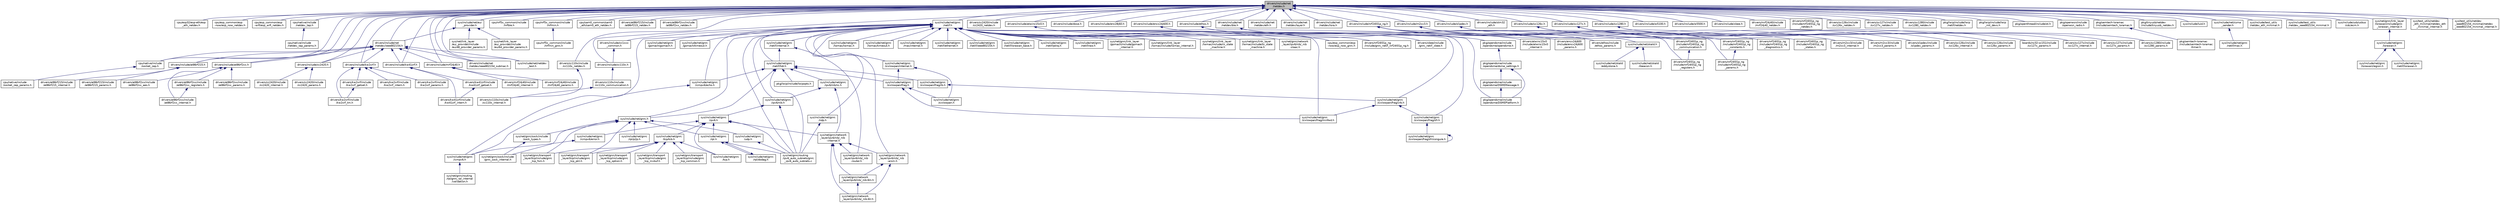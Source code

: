 digraph "drivers/include/net/netdev.h"
{
 // LATEX_PDF_SIZE
  edge [fontname="Helvetica",fontsize="10",labelfontname="Helvetica",labelfontsize="10"];
  node [fontname="Helvetica",fontsize="10",shape=record];
  Node1 [label="drivers/include/net\l/netdev.h",height=0.2,width=0.4,color="black", fillcolor="grey75", style="filled", fontcolor="black",tooltip="Definitions low-level network driver interface."];
  Node1 -> Node2 [dir="back",color="midnightblue",fontsize="10",style="solid",fontname="Helvetica"];
  Node2 [label="cpu/esp32/esp-eth/esp\l_eth_netdev.h",height=0.2,width=0.4,color="black", fillcolor="white", style="filled",URL="$esp__eth__netdev_8h.html",tooltip="Netdev interface for the ESP32 Ethernet MAC module."];
  Node1 -> Node3 [dir="back",color="midnightblue",fontsize="10",style="solid",fontname="Helvetica"];
  Node3 [label="cpu/esp_common/esp\l-now/esp_now_netdev.h",height=0.2,width=0.4,color="black", fillcolor="white", style="filled",URL="$esp__now__netdev_8h.html",tooltip="Netdev interface for the ESP-NOW WiFi P2P protocol."];
  Node1 -> Node4 [dir="back",color="midnightblue",fontsize="10",style="solid",fontname="Helvetica"];
  Node4 [label="cpu/esp_common/esp\l-wifi/esp_wifi_netdev.h",height=0.2,width=0.4,color="black", fillcolor="white", style="filled",URL="$esp__wifi__netdev_8h.html",tooltip="Network device driver for the ESP SoCs WiFi interface."];
  Node1 -> Node5 [dir="back",color="midnightblue",fontsize="10",style="solid",fontname="Helvetica"];
  Node5 [label="cpu/native/include\l/netdev_tap.h",height=0.2,width=0.4,color="black", fillcolor="white", style="filled",URL="$netdev__tap_8h.html",tooltip="Low-level ethernet driver for native tap interfaces."];
  Node5 -> Node6 [dir="back",color="midnightblue",fontsize="10",style="solid",fontname="Helvetica"];
  Node6 [label="cpu/native/include\l/netdev_tap_params.h",height=0.2,width=0.4,color="black", fillcolor="white", style="filled",URL="$netdev__tap__params_8h.html",tooltip="Default configuration for the netdev_tap driver."];
  Node1 -> Node7 [dir="back",color="midnightblue",fontsize="10",style="solid",fontname="Helvetica"];
  Node7 [label="cpu/native/include\l/socket_zep.h",height=0.2,width=0.4,color="black", fillcolor="white", style="filled",URL="$socket__zep_8h.html",tooltip="Socket ZEP definitions."];
  Node7 -> Node8 [dir="back",color="midnightblue",fontsize="10",style="solid",fontname="Helvetica"];
  Node8 [label="cpu/native/include\l/socket_zep_params.h",height=0.2,width=0.4,color="black", fillcolor="white", style="filled",URL="$socket__zep__params_8h.html",tooltip="Configuration parameters for the Socket-based ZEP driver."];
  Node1 -> Node9 [dir="back",color="midnightblue",fontsize="10",style="solid",fontname="Helvetica"];
  Node9 [label="cpu/nrf5x_common/include\l/nrfble.h",height=0.2,width=0.4,color="black", fillcolor="white", style="filled",URL="$nrfble_8h.html",tooltip="Interface definition for the nrfble radio driver."];
  Node1 -> Node10 [dir="back",color="midnightblue",fontsize="10",style="solid",fontname="Helvetica"];
  Node10 [label="cpu/nrf5x_common/include\l/nrfmin.h",height=0.2,width=0.4,color="black", fillcolor="white", style="filled",URL="$nrfmin_8h.html",tooltip="Interface definition for the nrfmin NRF51822 radio driver."];
  Node10 -> Node11 [dir="back",color="midnightblue",fontsize="10",style="solid",fontname="Helvetica"];
  Node11 [label="cpu/nrf5x_common/include\l/nrfmin_gnrc.h",height=0.2,width=0.4,color="black", fillcolor="white", style="filled",URL="$nrfmin__gnrc_8h.html",tooltip="GNRC adapter for nrfmin devices (e.g."];
  Node1 -> Node12 [dir="back",color="midnightblue",fontsize="10",style="solid",fontname="Helvetica"];
  Node12 [label="cpu/sam0_common/sam0\l_eth/sam0_eth_netdev.h",height=0.2,width=0.4,color="black", fillcolor="white", style="filled",URL="$sam0__eth__netdev_8h.html",tooltip="Netdev interface for the SAM0 Ethernet GMAC peripheral."];
  Node1 -> Node13 [dir="back",color="midnightblue",fontsize="10",style="solid",fontname="Helvetica"];
  Node13 [label="drivers/at86rf215/include\l/at86rf215_netdev.h",height=0.2,width=0.4,color="black", fillcolor="white", style="filled",URL="$at86rf215__netdev_8h.html",tooltip="Netdev interface to AT86RF215 driver."];
  Node1 -> Node14 [dir="back",color="midnightblue",fontsize="10",style="solid",fontname="Helvetica"];
  Node14 [label="drivers/at86rf2xx/include\l/at86rf2xx_netdev.h",height=0.2,width=0.4,color="black", fillcolor="white", style="filled",URL="$at86rf2xx__netdev_8h.html",tooltip="Netdev interface to AT86RF2xx drivers."];
  Node1 -> Node15 [dir="back",color="midnightblue",fontsize="10",style="solid",fontname="Helvetica"];
  Node15 [label="drivers/cc110x/include\l/cc110x_netdev.h",height=0.2,width=0.4,color="black", fillcolor="white", style="filled",URL="$cc110x__netdev_8h.html",tooltip="Functions related to the netdev interface of the CC110x driver."];
  Node15 -> Node16 [dir="back",color="midnightblue",fontsize="10",style="solid",fontname="Helvetica"];
  Node16 [label="drivers/cc110x/include\l/cc110x_internal.h",height=0.2,width=0.4,color="black", fillcolor="white", style="filled",URL="$cc110x__internal_8h.html",tooltip="Internal functions of the CC110x transceiver driver."];
  Node1 -> Node17 [dir="back",color="midnightblue",fontsize="10",style="solid",fontname="Helvetica"];
  Node17 [label="drivers/cc2420/include\l/cc2420_netdev.h",height=0.2,width=0.4,color="black", fillcolor="white", style="filled",URL="$cc2420__netdev_8h.html",tooltip="Netdev interface for the CC2420."];
  Node1 -> Node18 [dir="back",color="midnightblue",fontsize="10",style="solid",fontname="Helvetica"];
  Node18 [label="drivers/include/at86rf215.h",height=0.2,width=0.4,color="black", fillcolor="white", style="filled",URL="$at86rf215_8h.html",tooltip="Interface definition for AT86RF215 based drivers."];
  Node18 -> Node19 [dir="back",color="midnightblue",fontsize="10",style="solid",fontname="Helvetica"];
  Node19 [label="drivers/at86rf215/include\l/at86rf215_internal.h",height=0.2,width=0.4,color="black", fillcolor="white", style="filled",URL="$at86rf215__internal_8h.html",tooltip="Low-Level functions for the AT86RF215 driver."];
  Node18 -> Node20 [dir="back",color="midnightblue",fontsize="10",style="solid",fontname="Helvetica"];
  Node20 [label="drivers/at86rf215/include\l/at86rf215_params.h",height=0.2,width=0.4,color="black", fillcolor="white", style="filled",URL="$at86rf215__params_8h.html",tooltip="Default configuration for the AT86RF215 driver."];
  Node1 -> Node21 [dir="back",color="midnightblue",fontsize="10",style="solid",fontname="Helvetica"];
  Node21 [label="drivers/include/at86rf2xx.h",height=0.2,width=0.4,color="black", fillcolor="white", style="filled",URL="$at86rf2xx_8h.html",tooltip="Interface definition for AT86RF2xx based drivers."];
  Node21 -> Node22 [dir="back",color="midnightblue",fontsize="10",style="solid",fontname="Helvetica"];
  Node22 [label="drivers/at86rf2xx/include\l/at86rf2xx_aes.h",height=0.2,width=0.4,color="black", fillcolor="white", style="filled",URL="$at86rf2xx__aes_8h.html",tooltip="The extended feature set of at86rf2xx transceivers comprises a hardware implementation of AES."];
  Node21 -> Node23 [dir="back",color="midnightblue",fontsize="10",style="solid",fontname="Helvetica"];
  Node23 [label="drivers/at86rf2xx/include\l/at86rf2xx_internal.h",height=0.2,width=0.4,color="black", fillcolor="white", style="filled",URL="$at86rf2xx__internal_8h.html",tooltip="Internal interfaces for AT86RF2xx drivers."];
  Node21 -> Node24 [dir="back",color="midnightblue",fontsize="10",style="solid",fontname="Helvetica"];
  Node24 [label="drivers/at86rf2xx/include\l/at86rf2xx_params.h",height=0.2,width=0.4,color="black", fillcolor="white", style="filled",URL="$at86rf2xx__params_8h.html",tooltip="Default configuration for the AT86RF2xx driver."];
  Node21 -> Node25 [dir="back",color="midnightblue",fontsize="10",style="solid",fontname="Helvetica"];
  Node25 [label="drivers/at86rf2xx/include\l/at86rf2xx_registers.h",height=0.2,width=0.4,color="black", fillcolor="white", style="filled",URL="$at86rf2xx__registers_8h.html",tooltip="Register and command definitions for AT86RF2xx devices."];
  Node25 -> Node23 [dir="back",color="midnightblue",fontsize="10",style="solid",fontname="Helvetica"];
  Node1 -> Node26 [dir="back",color="midnightblue",fontsize="10",style="solid",fontname="Helvetica"];
  Node26 [label="drivers/include/atwinc15x0.h",height=0.2,width=0.4,color="black", fillcolor="white", style="filled",URL="$atwinc15x0_8h.html",tooltip="Netdev Driver for the Microchip ATWINC15x0 WiFi Module."];
  Node26 -> Node27 [dir="back",color="midnightblue",fontsize="10",style="solid",fontname="Helvetica"];
  Node27 [label="drivers/atwinc15x0\l/include/atwinc15x0\l_internal.h",height=0.2,width=0.4,color="black", fillcolor="white", style="filled",URL="$atwinc15x0__internal_8h.html",tooltip="Internal definitions for the ATWINC15x0 WiFi netdev driver."];
  Node1 -> Node28 [dir="back",color="midnightblue",fontsize="10",style="solid",fontname="Helvetica"];
  Node28 [label="drivers/include/cc110x.h",height=0.2,width=0.4,color="black", fillcolor="white", style="filled",URL="$cc110x_8h.html",tooltip="Interface definition for the CC1100/CC1101 driver."];
  Node28 -> Node29 [dir="back",color="midnightblue",fontsize="10",style="solid",fontname="Helvetica"];
  Node29 [label="drivers/cc110x/include\l/cc110x_communication.h",height=0.2,width=0.4,color="black", fillcolor="white", style="filled",URL="$cc110x__communication_8h.html",tooltip="Functions to communicate with the CC1100/CC1101 transceiver."];
  Node29 -> Node16 [dir="back",color="midnightblue",fontsize="10",style="solid",fontname="Helvetica"];
  Node1 -> Node30 [dir="back",color="midnightblue",fontsize="10",style="solid",fontname="Helvetica"];
  Node30 [label="drivers/include/cc2420.h",height=0.2,width=0.4,color="black", fillcolor="white", style="filled",URL="$cc2420_8h.html",tooltip="Interface definition for the CC2420 driver."];
  Node30 -> Node31 [dir="back",color="midnightblue",fontsize="10",style="solid",fontname="Helvetica"];
  Node31 [label="drivers/cc2420/include\l/cc2420_internal.h",height=0.2,width=0.4,color="black", fillcolor="white", style="filled",URL="$cc2420__internal_8h.html",tooltip="Definitions and settings for the cc2420."];
  Node30 -> Node32 [dir="back",color="midnightblue",fontsize="10",style="solid",fontname="Helvetica"];
  Node32 [label="drivers/cc2420/include\l/cc2420_params.h",height=0.2,width=0.4,color="black", fillcolor="white", style="filled",URL="$cc2420__params_8h.html",tooltip="Default configuration for the CC2420 driver."];
  Node1 -> Node33 [dir="back",color="midnightblue",fontsize="10",style="solid",fontname="Helvetica"];
  Node33 [label="drivers/include/dose.h",height=0.2,width=0.4,color="black", fillcolor="white", style="filled",URL="$dose_8h.html",tooltip="Driver for the Differentially Operated Serial Ethernet module."];
  Node1 -> Node34 [dir="back",color="midnightblue",fontsize="10",style="solid",fontname="Helvetica"];
  Node34 [label="drivers/include/enc28j60.h",height=0.2,width=0.4,color="black", fillcolor="white", style="filled",URL="$enc28j60_8h.html",tooltip="Interface definition for the ENC28J60 driver ."];
  Node1 -> Node35 [dir="back",color="midnightblue",fontsize="10",style="solid",fontname="Helvetica"];
  Node35 [label="drivers/include/encx24j600.h",height=0.2,width=0.4,color="black", fillcolor="white", style="filled",URL="$encx24j600_8h.html",tooltip="Interface definition for the ENCX24J600 driver."];
  Node35 -> Node36 [dir="back",color="midnightblue",fontsize="10",style="solid",fontname="Helvetica"];
  Node36 [label="drivers/encx24j600\l/include/encx24j600\l_params.h",height=0.2,width=0.4,color="black", fillcolor="white", style="filled",URL="$encx24j600__params_8h.html",tooltip="Default configuration for the ENCX24J600 Ethernet driver."];
  Node1 -> Node37 [dir="back",color="midnightblue",fontsize="10",style="solid",fontname="Helvetica"];
  Node37 [label="drivers/include/ethos.h",height=0.2,width=0.4,color="black", fillcolor="white", style="filled",URL="$ethos_8h.html",tooltip="Interface definition for the ethernet-over-serial module."];
  Node37 -> Node38 [dir="back",color="midnightblue",fontsize="10",style="solid",fontname="Helvetica"];
  Node38 [label="drivers/ethos/include\l/ethos_params.h",height=0.2,width=0.4,color="black", fillcolor="white", style="filled",URL="$ethos__params_8h.html",tooltip="Default configuration for the ethos device driver."];
  Node1 -> Node39 [dir="back",color="midnightblue",fontsize="10",style="solid",fontname="Helvetica"];
  Node39 [label="drivers/include/kw2xrf.h",height=0.2,width=0.4,color="black", fillcolor="white", style="filled",URL="$kw2xrf_8h.html",tooltip="Interface definition for the kw2xrf driver."];
  Node39 -> Node40 [dir="back",color="midnightblue",fontsize="10",style="solid",fontname="Helvetica"];
  Node40 [label="drivers/kw2xrf/include\l/kw2xrf_getset.h",height=0.2,width=0.4,color="black", fillcolor="white", style="filled",URL="$kw2xrf__getset_8h.html",tooltip="get/set interfaces for kw2xrf driver"];
  Node40 -> Node41 [dir="back",color="midnightblue",fontsize="10",style="solid",fontname="Helvetica"];
  Node41 [label="drivers/kw2xrf/include\l/kw2xrf_tm.h",height=0.2,width=0.4,color="black", fillcolor="white", style="filled",URL="$kw2xrf__tm_8h.html",tooltip="Testing interfaces for kw2xrf driver."];
  Node39 -> Node42 [dir="back",color="midnightblue",fontsize="10",style="solid",fontname="Helvetica"];
  Node42 [label="drivers/kw2xrf/include\l/kw2xrf_intern.h",height=0.2,width=0.4,color="black", fillcolor="white", style="filled",URL="$kw2xrf__intern_8h.html",tooltip="Internal function interfaces for kw2xrf driver."];
  Node39 -> Node43 [dir="back",color="midnightblue",fontsize="10",style="solid",fontname="Helvetica"];
  Node43 [label="drivers/kw2xrf/include\l/kw2xrf_params.h",height=0.2,width=0.4,color="black", fillcolor="white", style="filled",URL="$kw2xrf__params_8h.html",tooltip="Default configuration for the KW2XRF driver."];
  Node39 -> Node41 [dir="back",color="midnightblue",fontsize="10",style="solid",fontname="Helvetica"];
  Node1 -> Node44 [dir="back",color="midnightblue",fontsize="10",style="solid",fontname="Helvetica"];
  Node44 [label="drivers/include/kw41zrf.h",height=0.2,width=0.4,color="black", fillcolor="white", style="filled",URL="$kw41zrf_8h.html",tooltip="Interface definition for the kw41zrf driver."];
  Node44 -> Node45 [dir="back",color="midnightblue",fontsize="10",style="solid",fontname="Helvetica"];
  Node45 [label="drivers/kw41zrf/include\l/kw41zrf_getset.h",height=0.2,width=0.4,color="black", fillcolor="white", style="filled",URL="$kw41zrf__getset_8h.html",tooltip="get/set interfaces for kw41zrf driver"];
  Node45 -> Node46 [dir="back",color="midnightblue",fontsize="10",style="solid",fontname="Helvetica"];
  Node46 [label="drivers/kw41zrf/include\l/kw41zrf_intern.h",height=0.2,width=0.4,color="black", fillcolor="white", style="filled",URL="$kw41zrf__intern_8h.html",tooltip="Internal function interfaces for kw41zrf driver."];
  Node44 -> Node46 [dir="back",color="midnightblue",fontsize="10",style="solid",fontname="Helvetica"];
  Node1 -> Node47 [dir="back",color="midnightblue",fontsize="10",style="solid",fontname="Helvetica"];
  Node47 [label="drivers/include/mrf24j40.h",height=0.2,width=0.4,color="black", fillcolor="white", style="filled",URL="$mrf24j40_8h.html",tooltip="Interface definition for MRF24J40 based drivers ."];
  Node47 -> Node48 [dir="back",color="midnightblue",fontsize="10",style="solid",fontname="Helvetica"];
  Node48 [label="drivers/mrf24j40/include\l/mrf24j40_internal.h",height=0.2,width=0.4,color="black", fillcolor="white", style="filled",URL="$mrf24j40__internal_8h.html",tooltip="Internal interfaces for MRF24J40 drivers."];
  Node47 -> Node49 [dir="back",color="midnightblue",fontsize="10",style="solid",fontname="Helvetica"];
  Node49 [label="drivers/mrf24j40/include\l/mrf24j40_params.h",height=0.2,width=0.4,color="black", fillcolor="white", style="filled",URL="$mrf24j40__params_8h.html",tooltip="Default configuration for the MRF24J40 driver."];
  Node1 -> Node50 [dir="back",color="midnightblue",fontsize="10",style="solid",fontname="Helvetica"];
  Node50 [label="drivers/include/net\l/netdev/ble.h",height=0.2,width=0.4,color="black", fillcolor="white", style="filled",URL="$drivers_2include_2net_2netdev_2ble_8h.html",tooltip="BLE specific adaption for the Netdev API."];
  Node50 -> Node51 [dir="back",color="midnightblue",fontsize="10",style="solid",fontname="Helvetica"];
  Node51 [label="sys/include/net/skald.h",height=0.2,width=0.4,color="black", fillcolor="white", style="filled",URL="$skald_8h.html",tooltip="Skald's basic interface."];
  Node51 -> Node52 [dir="back",color="midnightblue",fontsize="10",style="solid",fontname="Helvetica"];
  Node52 [label="sys/include/net/skald\l/eddystone.h",height=0.2,width=0.4,color="black", fillcolor="white", style="filled",URL="$skald_2eddystone_8h.html",tooltip="Skald's basic interface."];
  Node51 -> Node53 [dir="back",color="midnightblue",fontsize="10",style="solid",fontname="Helvetica"];
  Node53 [label="sys/include/net/skald\l/ibeacon.h",height=0.2,width=0.4,color="black", fillcolor="white", style="filled",URL="$ibeacon_8h.html",tooltip="Skald's basic interface."];
  Node1 -> Node54 [dir="back",color="midnightblue",fontsize="10",style="solid",fontname="Helvetica"];
  Node54 [label="drivers/include/net\l/netdev/eth.h",height=0.2,width=0.4,color="black", fillcolor="white", style="filled",URL="$eth_8h.html",tooltip="Definitions for netdev common ethernet code."];
  Node1 -> Node55 [dir="back",color="midnightblue",fontsize="10",style="solid",fontname="Helvetica"];
  Node55 [label="drivers/include/net\l/netdev/ieee802154.h",height=0.2,width=0.4,color="black", fillcolor="white", style="filled",URL="$drivers_2include_2net_2netdev_2ieee802154_8h.html",tooltip="Definitions for netdev common IEEE 802.15.4 code."];
  Node55 -> Node7 [dir="back",color="midnightblue",fontsize="10",style="solid",fontname="Helvetica"];
  Node55 -> Node18 [dir="back",color="midnightblue",fontsize="10",style="solid",fontname="Helvetica"];
  Node55 -> Node21 [dir="back",color="midnightblue",fontsize="10",style="solid",fontname="Helvetica"];
  Node55 -> Node30 [dir="back",color="midnightblue",fontsize="10",style="solid",fontname="Helvetica"];
  Node55 -> Node39 [dir="back",color="midnightblue",fontsize="10",style="solid",fontname="Helvetica"];
  Node55 -> Node44 [dir="back",color="midnightblue",fontsize="10",style="solid",fontname="Helvetica"];
  Node55 -> Node47 [dir="back",color="midnightblue",fontsize="10",style="solid",fontname="Helvetica"];
  Node55 -> Node56 [dir="back",color="midnightblue",fontsize="10",style="solid",fontname="Helvetica"];
  Node56 [label="drivers/include/net\l/netdev/ieee802154_submac.h",height=0.2,width=0.4,color="black", fillcolor="white", style="filled",URL="$ieee802154__submac_8h_source.html",tooltip=" "];
  Node55 -> Node57 [dir="back",color="midnightblue",fontsize="10",style="solid",fontname="Helvetica"];
  Node57 [label="sys/include/net/netdev\l_test.h",height=0.2,width=0.4,color="black", fillcolor="white", style="filled",URL="$netdev__test_8h.html",tooltip="netdev dummy test driver definitions"];
  Node1 -> Node56 [dir="back",color="midnightblue",fontsize="10",style="solid",fontname="Helvetica"];
  Node1 -> Node58 [dir="back",color="midnightblue",fontsize="10",style="solid",fontname="Helvetica"];
  Node58 [label="drivers/include/net\l/netdev/layer.h",height=0.2,width=0.4,color="black", fillcolor="white", style="filled",URL="$layer_8h.html",tooltip="Netdev layer helper functions."];
  Node1 -> Node59 [dir="back",color="midnightblue",fontsize="10",style="solid",fontname="Helvetica"];
  Node59 [label="drivers/include/net\l/netdev/lora.h",height=0.2,width=0.4,color="black", fillcolor="white", style="filled",URL="$drivers_2include_2net_2netdev_2lora_8h.html",tooltip="Definitions for netdev common LoRa code."];
  Node1 -> Node60 [dir="back",color="midnightblue",fontsize="10",style="solid",fontname="Helvetica"];
  Node60 [label="drivers/include/nrf24l01p_ng.h",height=0.2,width=0.4,color="black", fillcolor="white", style="filled",URL="$nrf24l01p__ng_8h.html",tooltip="Public interface for NRF24L01+ (NG) devices."];
  Node60 -> Node61 [dir="back",color="midnightblue",fontsize="10",style="solid",fontname="Helvetica"];
  Node61 [label="drivers/nrf24l01p_ng\l/include/nrf24l01p_ng\l_communication.h",height=0.2,width=0.4,color="black", fillcolor="white", style="filled",URL="$nrf24l01p__ng__communication_8h.html",tooltip="Functions to communicate with the NRF24L01+ (NG) transceiver via SPI."];
  Node61 -> Node62 [dir="back",color="midnightblue",fontsize="10",style="solid",fontname="Helvetica"];
  Node62 [label="drivers/nrf24l01p_ng\l/include/nrf24l01p_ng\l_registers.h",height=0.2,width=0.4,color="black", fillcolor="white", style="filled",URL="$nrf24l01p__ng__registers_8h.html",tooltip="Register map of NRF24L01+ (NG) devices."];
  Node60 -> Node63 [dir="back",color="midnightblue",fontsize="10",style="solid",fontname="Helvetica"];
  Node63 [label="drivers/nrf24l01p_ng\l/include/nrf24l01p_ng\l_constants.h",height=0.2,width=0.4,color="black", fillcolor="white", style="filled",URL="$nrf24l01p__ng__constants_8h.html",tooltip="Constants from the datasheet of the NRF24L01+ (NG) transceiver."];
  Node63 -> Node64 [dir="back",color="midnightblue",fontsize="10",style="solid",fontname="Helvetica"];
  Node64 [label="drivers/nrf24l01p_ng\l/include/nrf24l01p_ng\l_params.h",height=0.2,width=0.4,color="black", fillcolor="white", style="filled",URL="$nrf24l01p__ng__params_8h.html",tooltip="Board specific configuration for all NRF24L01+ (NG) devices."];
  Node60 -> Node65 [dir="back",color="midnightblue",fontsize="10",style="solid",fontname="Helvetica"];
  Node65 [label="drivers/nrf24l01p_ng\l/include/nrf24l01p_ng\l_diagnostics.h",height=0.2,width=0.4,color="black", fillcolor="white", style="filled",URL="$nrf24l01p__ng__diagnostics_8h.html",tooltip="Functions to print NRF24L01+ (NG) debug information."];
  Node60 -> Node64 [dir="back",color="midnightblue",fontsize="10",style="solid",fontname="Helvetica"];
  Node60 -> Node62 [dir="back",color="midnightblue",fontsize="10",style="solid",fontname="Helvetica"];
  Node60 -> Node66 [dir="back",color="midnightblue",fontsize="10",style="solid",fontname="Helvetica"];
  Node66 [label="drivers/nrf24l01p_ng\l/include/nrf24l01p_ng\l_states.h",height=0.2,width=0.4,color="black", fillcolor="white", style="filled",URL="$nrf24l01p__ng__states_8h.html",tooltip="Operation states of NRF24L01+ (NG) devices."];
  Node1 -> Node67 [dir="back",color="midnightblue",fontsize="10",style="solid",fontname="Helvetica"];
  Node67 [label="drivers/include/rn2xx3.h",height=0.2,width=0.4,color="black", fillcolor="white", style="filled",URL="$rn2xx3_8h.html",tooltip="High-level driver for the RN2483/RN2903 LoRa modules."];
  Node67 -> Node68 [dir="back",color="midnightblue",fontsize="10",style="solid",fontname="Helvetica"];
  Node68 [label="drivers/rn2xx3/include\l/rn2xx3_internal.h",height=0.2,width=0.4,color="black", fillcolor="white", style="filled",URL="$rn2xx3__internal_8h.html",tooltip="Internal driver definitions for the RN2483/RN2903 LoRa modules."];
  Node67 -> Node69 [dir="back",color="midnightblue",fontsize="10",style="solid",fontname="Helvetica"];
  Node69 [label="drivers/rn2xx3/include\l/rn2xx3_params.h",height=0.2,width=0.4,color="black", fillcolor="white", style="filled",URL="$rn2xx3__params_8h.html",tooltip="Default configuration for RN2483/RN2903 devices."];
  Node1 -> Node70 [dir="back",color="midnightblue",fontsize="10",style="solid",fontname="Helvetica"];
  Node70 [label="drivers/include/slipdev.h",height=0.2,width=0.4,color="black", fillcolor="white", style="filled",URL="$slipdev_8h.html",tooltip="SLIP device definitions."];
  Node70 -> Node71 [dir="back",color="midnightblue",fontsize="10",style="solid",fontname="Helvetica"];
  Node71 [label="drivers/slipdev/include\l/slipdev_params.h",height=0.2,width=0.4,color="black", fillcolor="white", style="filled",URL="$slipdev__params_8h.html",tooltip="Default configuration for the SLIP device driver."];
  Node1 -> Node72 [dir="back",color="midnightblue",fontsize="10",style="solid",fontname="Helvetica"];
  Node72 [label="drivers/include/stm32\l_eth.h",height=0.2,width=0.4,color="black", fillcolor="white", style="filled",URL="$stm32__eth_8h_source.html",tooltip=" "];
  Node1 -> Node73 [dir="back",color="midnightblue",fontsize="10",style="solid",fontname="Helvetica"];
  Node73 [label="drivers/include/sx126x.h",height=0.2,width=0.4,color="black", fillcolor="white", style="filled",URL="$sx126x_8h.html",tooltip=" "];
  Node73 -> Node74 [dir="back",color="midnightblue",fontsize="10",style="solid",fontname="Helvetica"];
  Node74 [label="drivers/sx126x/include\l/sx126x_internal.h",height=0.2,width=0.4,color="black", fillcolor="white", style="filled",URL="$sx126x__internal_8h.html",tooltip=" "];
  Node73 -> Node75 [dir="back",color="midnightblue",fontsize="10",style="solid",fontname="Helvetica"];
  Node75 [label="drivers/sx126x/include\l/sx126x_params.h",height=0.2,width=0.4,color="black", fillcolor="white", style="filled",URL="$sx126x__params_8h.html",tooltip="Default configuration."];
  Node1 -> Node76 [dir="back",color="midnightblue",fontsize="10",style="solid",fontname="Helvetica"];
  Node76 [label="drivers/include/sx127x.h",height=0.2,width=0.4,color="black", fillcolor="white", style="filled",URL="$sx127x_8h.html",tooltip="Public interface for SX127X driver."];
  Node76 -> Node77 [dir="back",color="midnightblue",fontsize="10",style="solid",fontname="Helvetica"];
  Node77 [label="boards/nz32-sc151/include\l/sx127x_params.h",height=0.2,width=0.4,color="black", fillcolor="white", style="filled",URL="$boards_2nz32-sc151_2include_2sx127x__params_8h.html",tooltip="sx127x configuration for nz32-sc15 using modtronix inAir9 LoRa module"];
  Node76 -> Node78 [dir="back",color="midnightblue",fontsize="10",style="solid",fontname="Helvetica"];
  Node78 [label="drivers/sx127x/include\l/sx127x_internal.h",height=0.2,width=0.4,color="black", fillcolor="white", style="filled",URL="$sx127x__internal_8h.html",tooltip="Semtech SX127X internal functions."];
  Node76 -> Node79 [dir="back",color="midnightblue",fontsize="10",style="solid",fontname="Helvetica"];
  Node79 [label="drivers/sx127x/include\l/sx127x_params.h",height=0.2,width=0.4,color="black", fillcolor="white", style="filled",URL="$drivers_2sx127x_2include_2sx127x__params_8h.html",tooltip="Default configuration for SX127X driver."];
  Node1 -> Node80 [dir="back",color="midnightblue",fontsize="10",style="solid",fontname="Helvetica"];
  Node80 [label="drivers/include/sx1280.h",height=0.2,width=0.4,color="black", fillcolor="white", style="filled",URL="$sx1280_8h.html",tooltip=" "];
  Node80 -> Node81 [dir="back",color="midnightblue",fontsize="10",style="solid",fontname="Helvetica"];
  Node81 [label="drivers/sx1280/include\l/sx1280_params.h",height=0.2,width=0.4,color="black", fillcolor="white", style="filled",URL="$sx1280__params_8h.html",tooltip="Default configuration."];
  Node1 -> Node82 [dir="back",color="midnightblue",fontsize="10",style="solid",fontname="Helvetica"];
  Node82 [label="drivers/include/w5100.h",height=0.2,width=0.4,color="black", fillcolor="white", style="filled",URL="$w5100_8h.html",tooltip="Interface definition for the W5100 device driver."];
  Node1 -> Node83 [dir="back",color="midnightblue",fontsize="10",style="solid",fontname="Helvetica"];
  Node83 [label="drivers/include/w5500.h",height=0.2,width=0.4,color="black", fillcolor="white", style="filled",URL="$w5500_8h.html",tooltip="Interface definition for the W5500 device driver."];
  Node1 -> Node84 [dir="back",color="midnightblue",fontsize="10",style="solid",fontname="Helvetica"];
  Node84 [label="drivers/include/xbee.h",height=0.2,width=0.4,color="black", fillcolor="white", style="filled",URL="$xbee_8h.html",tooltip="High-level driver for the XBee S1 802.15.4 modem."];
  Node1 -> Node85 [dir="back",color="midnightblue",fontsize="10",style="solid",fontname="Helvetica"];
  Node85 [label="drivers/mrf24j40/include\l/mrf24j40_netdev.h",height=0.2,width=0.4,color="black", fillcolor="white", style="filled",URL="$mrf24j40__netdev_8h.html",tooltip="Netdev interface to MRF24J40 drivers."];
  Node1 -> Node86 [dir="back",color="midnightblue",fontsize="10",style="solid",fontname="Helvetica"];
  Node86 [label="drivers/nrf24l01p_ng\l/include/nrf24l01p_ng\l_netdev.h",height=0.2,width=0.4,color="black", fillcolor="white", style="filled",URL="$nrf24l01p__ng__netdev_8h.html",tooltip="Netdev driver interface for NRF24L01+ (NG) device driver."];
  Node1 -> Node87 [dir="back",color="midnightblue",fontsize="10",style="solid",fontname="Helvetica"];
  Node87 [label="drivers/sx126x/include\l/sx126x_netdev.h",height=0.2,width=0.4,color="black", fillcolor="white", style="filled",URL="$sx126x__netdev_8h.html",tooltip="Netdev driver definitions for SX1261/2/8 and LLCC68 driver."];
  Node1 -> Node88 [dir="back",color="midnightblue",fontsize="10",style="solid",fontname="Helvetica"];
  Node88 [label="drivers/sx127x/include\l/sx127x_netdev.h",height=0.2,width=0.4,color="black", fillcolor="white", style="filled",URL="$sx127x__netdev_8h.html",tooltip="Netdev driver definitions for SX127X driver."];
  Node1 -> Node89 [dir="back",color="midnightblue",fontsize="10",style="solid",fontname="Helvetica"];
  Node89 [label="drivers/sx1280/include\l/sx1280_netdev.h",height=0.2,width=0.4,color="black", fillcolor="white", style="filled",URL="$sx1280__netdev_8h.html",tooltip="Netdev driver definitions for LoRa SX1280 Driver driver."];
  Node1 -> Node90 [dir="back",color="midnightblue",fontsize="10",style="solid",fontname="Helvetica"];
  Node90 [label="pkg/lwip/include/lwip\l/netif/netdev.h",height=0.2,width=0.4,color="black", fillcolor="white", style="filled",URL="$pkg_2lwip_2include_2lwip_2netif_2netdev_8h.html",tooltip="lwIP netdev adapter definitions"];
  Node1 -> Node91 [dir="back",color="midnightblue",fontsize="10",style="solid",fontname="Helvetica"];
  Node91 [label="pkg/lwip/include/lwip\l_init_devs.h",height=0.2,width=0.4,color="black", fillcolor="white", style="filled",URL="$lwip__init__devs_8h.html",tooltip="Helpers for simplified network setup."];
  Node1 -> Node92 [dir="back",color="midnightblue",fontsize="10",style="solid",fontname="Helvetica"];
  Node92 [label="pkg/openthread/include/ot.h",height=0.2,width=0.4,color="black", fillcolor="white", style="filled",URL="$ot_8h.html",tooltip=" "];
  Node1 -> Node93 [dir="back",color="midnightblue",fontsize="10",style="solid",fontname="Helvetica"];
  Node93 [label="pkg/openwsn/include\l/openwsn_radio.h",height=0.2,width=0.4,color="black", fillcolor="white", style="filled",URL="$openwsn__radio_8h.html",tooltip="RIOT adaption of the \"radio\" bsp module definitions."];
  Node1 -> Node94 [dir="back",color="midnightblue",fontsize="10",style="solid",fontname="Helvetica"];
  Node94 [label="pkg/semtech-loramac\l/include/semtech_loramac.h",height=0.2,width=0.4,color="black", fillcolor="white", style="filled",URL="$semtech__loramac_8h.html",tooltip="Public API and definitions of the Semtech LoRaMAC."];
  Node94 -> Node95 [dir="back",color="midnightblue",fontsize="10",style="solid",fontname="Helvetica"];
  Node95 [label="pkg/semtech-loramac\l/include/semtech-loramac\l/timer.h",height=0.2,width=0.4,color="black", fillcolor="white", style="filled",URL="$pkg_2semtech-loramac_2include_2semtech-loramac_2timer_8h.html",tooltip="Semtech LoRaMAC timer compatibility definitions."];
  Node1 -> Node96 [dir="back",color="midnightblue",fontsize="10",style="solid",fontname="Helvetica"];
  Node96 [label="pkg/tinyusb/netdev\l/include/tinyusb_netdev.h",height=0.2,width=0.4,color="black", fillcolor="white", style="filled",URL="$tinyusb__netdev_8h.html",tooltip="TinyUSB netdev driver for CDC ECM, CDC NCM and RNDIS protocol."];
  Node1 -> Node97 [dir="back",color="midnightblue",fontsize="10",style="solid",fontname="Helvetica"];
  Node97 [label="sys/include/luid.h",height=0.2,width=0.4,color="black", fillcolor="white", style="filled",URL="$luid_8h.html",tooltip="Header of the unique ID generation module."];
  Node1 -> Node98 [dir="back",color="midnightblue",fontsize="10",style="solid",fontname="Helvetica"];
  Node98 [label="sys/include/net/csma\l_sender.h",height=0.2,width=0.4,color="black", fillcolor="white", style="filled",URL="$csma__sender_8h.html",tooltip="Interface definition for the CSMA/CA helper."];
  Node98 -> Node99 [dir="back",color="midnightblue",fontsize="10",style="solid",fontname="Helvetica"];
  Node99 [label="sys/include/net/gnrc\l/netif/mac.h",height=0.2,width=0.4,color="black", fillcolor="white", style="filled",URL="$netif_2mac_8h.html",tooltip="Common MAC module definitions for Network interface API"];
  Node1 -> Node100 [dir="back",color="midnightblue",fontsize="10",style="solid",fontname="Helvetica"];
  Node100 [label="sys/include/net/eui\l_provider.h",height=0.2,width=0.4,color="black", fillcolor="white", style="filled",URL="$eui__provider_8h.html",tooltip="EUI-48 and EUI-64 address provider."];
  Node100 -> Node55 [dir="back",color="midnightblue",fontsize="10",style="solid",fontname="Helvetica"];
  Node100 -> Node101 [dir="back",color="midnightblue",fontsize="10",style="solid",fontname="Helvetica"];
  Node101 [label="sys/net/link_layer\l/eui_provider/include\l/eui48_provider_params.h",height=0.2,width=0.4,color="black", fillcolor="white", style="filled",URL="$eui48__provider__params_8h.html",tooltip="EUI-48 address provider default values."];
  Node100 -> Node102 [dir="back",color="midnightblue",fontsize="10",style="solid",fontname="Helvetica"];
  Node102 [label="sys/net/link_layer\l/eui_provider/include\l/eui64_provider_params.h",height=0.2,width=0.4,color="black", fillcolor="white", style="filled",URL="$eui64__provider__params_8h.html",tooltip="EUI-64 address provider default values."];
  Node1 -> Node103 [dir="back",color="midnightblue",fontsize="10",style="solid",fontname="Helvetica"];
  Node103 [label="sys/include/net/gnrc\l/netif.h",height=0.2,width=0.4,color="black", fillcolor="white", style="filled",URL="$gnrc_2netif_8h.html",tooltip="Definition for GNRC's network interfaces."];
  Node103 -> Node104 [dir="back",color="midnightblue",fontsize="10",style="solid",fontname="Helvetica"];
  Node104 [label="cpu/esp_common/esp\l-now/esp_now_gnrc.h",height=0.2,width=0.4,color="black", fillcolor="white", style="filled",URL="$esp__now__gnrc_8h.html",tooltip="ESP-NOW adaption for Network interface API."];
  Node103 -> Node105 [dir="back",color="midnightblue",fontsize="10",style="solid",fontname="Helvetica"];
  Node105 [label="drivers/include/cc1xxx\l_common.h",height=0.2,width=0.4,color="black", fillcolor="white", style="filled",URL="$cc1xxx__common_8h.html",tooltip="CC110x/CC1200 adaption for Network interface API."];
  Node105 -> Node28 [dir="back",color="midnightblue",fontsize="10",style="solid",fontname="Helvetica"];
  Node103 -> Node106 [dir="back",color="midnightblue",fontsize="10",style="solid",fontname="Helvetica"];
  Node106 [label="drivers/nrf24l01p_ng\l/include/gnrc_netif_nrf24l01p_ng.h",height=0.2,width=0.4,color="black", fillcolor="white", style="filled",URL="$gnrc__netif__nrf24l01p__ng_8h.html",tooltip="NRF24L01+ (NG) adaptation for Network interface API."];
  Node103 -> Node107 [dir="back",color="midnightblue",fontsize="10",style="solid",fontname="Helvetica"];
  Node107 [label="drivers/xbee/include\l/gnrc_netif_xbee.h",height=0.2,width=0.4,color="black", fillcolor="white", style="filled",URL="$gnrc__netif__xbee_8h.html",tooltip="XBee adaption for Network interface API."];
  Node103 -> Node108 [dir="back",color="midnightblue",fontsize="10",style="solid",fontname="Helvetica"];
  Node108 [label="pkg/opendsme/include\l/opendsme/DSMEPlatform.h",height=0.2,width=0.4,color="black", fillcolor="white", style="filled",URL="$DSMEPlatform_8h.html",tooltip="DSME Platform interface implementation."];
  Node103 -> Node109 [dir="back",color="midnightblue",fontsize="10",style="solid",fontname="Helvetica"];
  Node109 [label="pkg/opendsme/include\l/opendsme/opendsme.h",height=0.2,width=0.4,color="black", fillcolor="white", style="filled",URL="$opendsme_8h_source.html",tooltip=" "];
  Node109 -> Node110 [dir="back",color="midnightblue",fontsize="10",style="solid",fontname="Helvetica"];
  Node110 [label="pkg/opendsme/include\l/opendsme/dsme_settings.h",height=0.2,width=0.4,color="black", fillcolor="white", style="filled",URL="$dsme__settings_8h.html",tooltip=" "];
  Node110 -> Node111 [dir="back",color="midnightblue",fontsize="10",style="solid",fontname="Helvetica"];
  Node111 [label="pkg/opendsme/include\l/opendsme/DSMEMessage.h",height=0.2,width=0.4,color="black", fillcolor="white", style="filled",URL="$DSMEMessage_8h.html",tooltip="DSME Message interface implementation for GNRC."];
  Node111 -> Node108 [dir="back",color="midnightblue",fontsize="10",style="solid",fontname="Helvetica"];
  Node110 -> Node108 [dir="back",color="midnightblue",fontsize="10",style="solid",fontname="Helvetica"];
  Node103 -> Node112 [dir="back",color="midnightblue",fontsize="10",style="solid",fontname="Helvetica"];
  Node112 [label="sys/include/net/gnrc\l/gomach/gomach.h",height=0.2,width=0.4,color="black", fillcolor="white", style="filled",URL="$gomach_8h.html",tooltip="Implementation of GoMacH protocol."];
  Node103 -> Node113 [dir="back",color="midnightblue",fontsize="10",style="solid",fontname="Helvetica"];
  Node113 [label="sys/include/net/gnrc\l/gomach/timeout.h",height=0.2,width=0.4,color="black", fillcolor="white", style="filled",URL="$net_2gnrc_2gomach_2timeout_8h.html",tooltip="Timeout handling of GoMacH."];
  Node103 -> Node114 [dir="back",color="midnightblue",fontsize="10",style="solid",fontname="Helvetica"];
  Node114 [label="sys/include/net/gnrc\l/icmpv6/echo.h",height=0.2,width=0.4,color="black", fillcolor="white", style="filled",URL="$echo_8h.html",tooltip="ICMPv6 echo message definitions."];
  Node114 -> Node115 [dir="back",color="midnightblue",fontsize="10",style="solid",fontname="Helvetica"];
  Node115 [label="sys/include/net/gnrc\l/icmpv6.h",height=0.2,width=0.4,color="black", fillcolor="white", style="filled",URL="$gnrc_2icmpv6_8h.html",tooltip="Definitions for GNRC's ICMPv6 implementation."];
  Node115 -> Node116 [dir="back",color="midnightblue",fontsize="10",style="solid",fontname="Helvetica"];
  Node116 [label="sys/net/gnrc/routing\l/rpl/gnrc_rpl_internal\l/validation.h",height=0.2,width=0.4,color="black", fillcolor="white", style="filled",URL="$validation_8h.html",tooltip="RPL control message validation functions."];
  Node103 -> Node115 [dir="back",color="midnightblue",fontsize="10",style="solid",fontname="Helvetica"];
  Node103 -> Node117 [dir="back",color="midnightblue",fontsize="10",style="solid",fontname="Helvetica"];
  Node117 [label="sys/include/net/gnrc\l/ipv6/nib.h",height=0.2,width=0.4,color="black", fillcolor="white", style="filled",URL="$nib_8h.html",tooltip="NIB definitions."];
  Node117 -> Node118 [dir="back",color="midnightblue",fontsize="10",style="solid",fontname="Helvetica"];
  Node118 [label="sys/include/net/gnrc\l/ipv6.h",height=0.2,width=0.4,color="black", fillcolor="white", style="filled",URL="$gnrc_2ipv6_8h.html",tooltip="Definitions for GNRC's IPv6 implementation."];
  Node118 -> Node119 [dir="back",color="midnightblue",fontsize="10",style="solid",fontname="Helvetica"];
  Node119 [label="sys/include/net/gnrc\l/icmpv6/error.h",height=0.2,width=0.4,color="black", fillcolor="white", style="filled",URL="$net_2gnrc_2icmpv6_2error_8h.html",tooltip="ICMPv6 error message definitions."];
  Node119 -> Node115 [dir="back",color="midnightblue",fontsize="10",style="solid",fontname="Helvetica"];
  Node118 -> Node120 [dir="back",color="midnightblue",fontsize="10",style="solid",fontname="Helvetica"];
  Node120 [label="sys/include/net/gnrc\l/rpl.h",height=0.2,width=0.4,color="black", fillcolor="white", style="filled",URL="$rpl_8h.html",tooltip="RPL header."];
  Node120 -> Node121 [dir="back",color="midnightblue",fontsize="10",style="solid",fontname="Helvetica"];
  Node121 [label="sys/include/net/gnrc\l/rpl/dodag.h",height=0.2,width=0.4,color="black", fillcolor="white", style="filled",URL="$dodag_8h.html",tooltip="DODAG-related functions for RPL."];
  Node121 -> Node120 [dir="back",color="midnightblue",fontsize="10",style="solid",fontname="Helvetica"];
  Node120 -> Node122 [dir="back",color="midnightblue",fontsize="10",style="solid",fontname="Helvetica"];
  Node122 [label="sys/net/gnrc/routing\l/ipv6_auto_subnets/gnrc\l_ipv6_auto_subnets.c",height=0.2,width=0.4,color="black", fillcolor="white", style="filled",URL="$gnrc__ipv6__auto__subnets_8c.html",tooltip=" "];
  Node118 -> Node123 [dir="back",color="midnightblue",fontsize="10",style="solid",fontname="Helvetica"];
  Node123 [label="sys/include/net/gnrc\l/tcp/tcb.h",height=0.2,width=0.4,color="black", fillcolor="white", style="filled",URL="$tcb_8h.html",tooltip="GNRC TCP transmission control block (TCB)"];
  Node123 -> Node124 [dir="back",color="midnightblue",fontsize="10",style="solid",fontname="Helvetica"];
  Node124 [label="sys/include/net/gnrc\l/tcp.h",height=0.2,width=0.4,color="black", fillcolor="white", style="filled",URL="$gnrc_2tcp_8h.html",tooltip="GNRC TCP API."];
  Node123 -> Node125 [dir="back",color="midnightblue",fontsize="10",style="solid",fontname="Helvetica"];
  Node125 [label="sys/net/gnrc/transport\l_layer/tcp/include/gnrc\l_tcp_common.h",height=0.2,width=0.4,color="black", fillcolor="white", style="filled",URL="$gnrc__tcp__common_8h.html",tooltip="Internally used defines, macros and variable declarations."];
  Node123 -> Node126 [dir="back",color="midnightblue",fontsize="10",style="solid",fontname="Helvetica"];
  Node126 [label="sys/net/gnrc/transport\l_layer/tcp/include/gnrc\l_tcp_fsm.h",height=0.2,width=0.4,color="black", fillcolor="white", style="filled",URL="$gnrc__tcp__fsm_8h.html",tooltip="TCP finite state machine declarations."];
  Node123 -> Node127 [dir="back",color="midnightblue",fontsize="10",style="solid",fontname="Helvetica"];
  Node127 [label="sys/net/gnrc/transport\l_layer/tcp/include/gnrc\l_tcp_option.h",height=0.2,width=0.4,color="black", fillcolor="white", style="filled",URL="$gnrc__tcp__option_8h.html",tooltip="TCP option handling declarations."];
  Node123 -> Node128 [dir="back",color="midnightblue",fontsize="10",style="solid",fontname="Helvetica"];
  Node128 [label="sys/net/gnrc/transport\l_layer/tcp/include/gnrc\l_tcp_pkt.h",height=0.2,width=0.4,color="black", fillcolor="white", style="filled",URL="$gnrc__tcp__pkt_8h.html",tooltip="TCP packet handling declarations."];
  Node123 -> Node129 [dir="back",color="midnightblue",fontsize="10",style="solid",fontname="Helvetica"];
  Node129 [label="sys/net/gnrc/transport\l_layer/tcp/include/gnrc\l_tcp_rcvbuf.h",height=0.2,width=0.4,color="black", fillcolor="white", style="filled",URL="$gnrc__tcp__rcvbuf_8h.html",tooltip="Functions for allocating and freeing the receive buffer."];
  Node118 -> Node124 [dir="back",color="midnightblue",fontsize="10",style="solid",fontname="Helvetica"];
  Node118 -> Node130 [dir="back",color="midnightblue",fontsize="10",style="solid",fontname="Helvetica"];
  Node130 [label="sys/net/gnrc/network\l_layer/ipv6/nib/_nib\l-internal.h",height=0.2,width=0.4,color="black", fillcolor="white", style="filled",URL="$__nib-internal_8h_source.html",tooltip=" "];
  Node130 -> Node131 [dir="back",color="midnightblue",fontsize="10",style="solid",fontname="Helvetica"];
  Node131 [label="sys/net/gnrc/network\l_layer/ipv6/nib/_nib-6ln.h",height=0.2,width=0.4,color="black", fillcolor="white", style="filled",URL="$__nib-6ln_8h.html",tooltip="Definitions related to 6Lo node (6LN) functionality of the NIB."];
  Node131 -> Node132 [dir="back",color="midnightblue",fontsize="10",style="solid",fontname="Helvetica"];
  Node132 [label="sys/net/gnrc/network\l_layer/ipv6/nib/_nib-6lr.h",height=0.2,width=0.4,color="black", fillcolor="white", style="filled",URL="$__nib-6lr_8h.html",tooltip="Definitions related to 6Lo router (6LR) functionality of the NIB."];
  Node130 -> Node132 [dir="back",color="midnightblue",fontsize="10",style="solid",fontname="Helvetica"];
  Node130 -> Node133 [dir="back",color="midnightblue",fontsize="10",style="solid",fontname="Helvetica"];
  Node133 [label="sys/net/gnrc/network\l_layer/ipv6/nib/_nib\l-arsm.h",height=0.2,width=0.4,color="black", fillcolor="white", style="filled",URL="$__nib-arsm_8h_source.html",tooltip=" "];
  Node133 -> Node131 [dir="back",color="midnightblue",fontsize="10",style="solid",fontname="Helvetica"];
  Node133 -> Node132 [dir="back",color="midnightblue",fontsize="10",style="solid",fontname="Helvetica"];
  Node130 -> Node134 [dir="back",color="midnightblue",fontsize="10",style="solid",fontname="Helvetica"];
  Node134 [label="sys/net/gnrc/network\l_layer/ipv6/nib/_nib\l-router.h",height=0.2,width=0.4,color="black", fillcolor="white", style="filled",URL="$__nib-router_8h_source.html",tooltip=" "];
  Node118 -> Node122 [dir="back",color="midnightblue",fontsize="10",style="solid",fontname="Helvetica"];
  Node117 -> Node122 [dir="back",color="midnightblue",fontsize="10",style="solid",fontname="Helvetica"];
  Node103 -> Node135 [dir="back",color="midnightblue",fontsize="10",style="solid",fontname="Helvetica"];
  Node135 [label="sys/include/net/gnrc\l/lwmac/lwmac.h",height=0.2,width=0.4,color="black", fillcolor="white", style="filled",URL="$lwmac_8h.html",tooltip="Interface definition for the LWMAC protocol."];
  Node103 -> Node136 [dir="back",color="midnightblue",fontsize="10",style="solid",fontname="Helvetica"];
  Node136 [label="sys/include/net/gnrc\l/lwmac/timeout.h",height=0.2,width=0.4,color="black", fillcolor="white", style="filled",URL="$net_2gnrc_2lwmac_2timeout_8h.html",tooltip="Timeout handling of LWMAC."];
  Node103 -> Node137 [dir="back",color="midnightblue",fontsize="10",style="solid",fontname="Helvetica"];
  Node137 [label="sys/include/net/gnrc\l/mac/internal.h",height=0.2,width=0.4,color="black", fillcolor="white", style="filled",URL="$mac_2internal_8h.html",tooltip="Definitions of internal functions of GNRC_MAC module."];
  Node103 -> Node138 [dir="back",color="midnightblue",fontsize="10",style="solid",fontname="Helvetica"];
  Node138 [label="sys/include/net/gnrc\l/ndp.h",height=0.2,width=0.4,color="black", fillcolor="white", style="filled",URL="$gnrc_2ndp_8h.html",tooltip="GNRC-specific neighbor discovery definitions."];
  Node138 -> Node122 [dir="back",color="midnightblue",fontsize="10",style="solid",fontname="Helvetica"];
  Node103 -> Node139 [dir="back",color="midnightblue",fontsize="10",style="solid",fontname="Helvetica"];
  Node139 [label="sys/include/net/gnrc\l/netif/ethernet.h",height=0.2,width=0.4,color="black", fillcolor="white", style="filled",URL="$gnrc_2netif_2ethernet_8h.html",tooltip="Ethernet adaption for Network interface API."];
  Node103 -> Node140 [dir="back",color="midnightblue",fontsize="10",style="solid",fontname="Helvetica"];
  Node140 [label="sys/include/net/gnrc\l/netif/hdr.h",height=0.2,width=0.4,color="black", fillcolor="white", style="filled",URL="$net_2gnrc_2netif_2hdr_8h.html",tooltip="Generic network interface header."];
  Node140 -> Node141 [dir="back",color="midnightblue",fontsize="10",style="solid",fontname="Helvetica"];
  Node141 [label="pkg/lwip/include/lwipopts.h",height=0.2,width=0.4,color="black", fillcolor="white", style="filled",URL="$lwipopts_8h.html",tooltip="Option definitions."];
  Node140 -> Node114 [dir="back",color="midnightblue",fontsize="10",style="solid",fontname="Helvetica"];
  Node140 -> Node142 [dir="back",color="midnightblue",fontsize="10",style="solid",fontname="Helvetica"];
  Node142 [label="sys/include/net/gnrc\l/ipv6/nib/nc.h",height=0.2,width=0.4,color="black", fillcolor="white", style="filled",URL="$nc_8h.html",tooltip="Neighbor cache definitions."];
  Node142 -> Node117 [dir="back",color="midnightblue",fontsize="10",style="solid",fontname="Helvetica"];
  Node142 -> Node130 [dir="back",color="midnightblue",fontsize="10",style="solid",fontname="Helvetica"];
  Node140 -> Node143 [dir="back",color="midnightblue",fontsize="10",style="solid",fontname="Helvetica"];
  Node143 [label="sys/include/net/gnrc\l/sixlowpan/frag/rb.h",height=0.2,width=0.4,color="black", fillcolor="white", style="filled",URL="$rb_8h.html",tooltip="Reassembly buffer definitions."];
  Node143 -> Node144 [dir="back",color="midnightblue",fontsize="10",style="solid",fontname="Helvetica"];
  Node144 [label="sys/include/net/gnrc\l/sixlowpan/frag/vrb.h",height=0.2,width=0.4,color="black", fillcolor="white", style="filled",URL="$vrb_8h.html",tooltip="Virtual reassembly buffer definitions."];
  Node144 -> Node145 [dir="back",color="midnightblue",fontsize="10",style="solid",fontname="Helvetica"];
  Node145 [label="sys/include/net/gnrc\l/sixlowpan/frag/minfwd.h",height=0.2,width=0.4,color="black", fillcolor="white", style="filled",URL="$minfwd_8h.html",tooltip="Minimal fragment forwarding definitions."];
  Node144 -> Node146 [dir="back",color="midnightblue",fontsize="10",style="solid",fontname="Helvetica"];
  Node146 [label="sys/include/net/gnrc\l/sixlowpan/frag/sfr.h",height=0.2,width=0.4,color="black", fillcolor="white", style="filled",URL="$gnrc_2sixlowpan_2frag_2sfr_8h.html",tooltip="6LoWPAN selective fragment recovery definitions for GNRC"];
  Node146 -> Node147 [dir="back",color="midnightblue",fontsize="10",style="solid",fontname="Helvetica"];
  Node147 [label="sys/include/net/gnrc\l/sixlowpan/frag/sfr/congure.h",height=0.2,width=0.4,color="black", fillcolor="white", style="filled",URL="$net_2gnrc_2sixlowpan_2frag_2sfr_2congure_8h.html",tooltip="Congure definitions for 6LoWPAN selective fragment recovery."];
  Node147 -> Node147 [dir="back",color="midnightblue",fontsize="10",style="solid",fontname="Helvetica"];
  Node140 -> Node148 [dir="back",color="midnightblue",fontsize="10",style="solid",fontname="Helvetica"];
  Node148 [label="sys/include/net/gnrc\l/sixlowpan/frag.h",height=0.2,width=0.4,color="black", fillcolor="white", style="filled",URL="$gnrc_2sixlowpan_2frag_8h.html",tooltip="6LoWPAN Fragmentation definitions"];
  Node148 -> Node145 [dir="back",color="midnightblue",fontsize="10",style="solid",fontname="Helvetica"];
  Node148 -> Node149 [dir="back",color="midnightblue",fontsize="10",style="solid",fontname="Helvetica"];
  Node149 [label="sys/include/net/gnrc\l/sixlowpan.h",height=0.2,width=0.4,color="black", fillcolor="white", style="filled",URL="$gnrc_2sixlowpan_8h.html",tooltip="Definitions for 6LoWPAN."];
  Node140 -> Node150 [dir="back",color="midnightblue",fontsize="10",style="solid",fontname="Helvetica"];
  Node150 [label="sys/include/net/gnrc.h",height=0.2,width=0.4,color="black", fillcolor="white", style="filled",URL="$gnrc_8h.html",tooltip="Includes all essential GNRC network stack base modules."];
  Node150 -> Node151 [dir="back",color="midnightblue",fontsize="10",style="solid",fontname="Helvetica"];
  Node151 [label="sys/include/net/gnrc\l/rpl/p2p.h",height=0.2,width=0.4,color="black", fillcolor="white", style="filled",URL="$p2p_8h.html",tooltip="Definititions for P2P-RPL."];
  Node150 -> Node120 [dir="back",color="midnightblue",fontsize="10",style="solid",fontname="Helvetica"];
  Node150 -> Node152 [dir="back",color="midnightblue",fontsize="10",style="solid",fontname="Helvetica"];
  Node152 [label="sys/include/net/gnrc\l/udp.h",height=0.2,width=0.4,color="black", fillcolor="white", style="filled",URL="$gnrc_2udp_8h.html",tooltip="UDP GNRC definition."];
  Node152 -> Node122 [dir="back",color="midnightblue",fontsize="10",style="solid",fontname="Helvetica"];
  Node150 -> Node153 [dir="back",color="midnightblue",fontsize="10",style="solid",fontname="Helvetica"];
  Node153 [label="sys/net/gnrc/sock/include\l/gnrc_sock_internal.h",height=0.2,width=0.4,color="black", fillcolor="white", style="filled",URL="$gnrc__sock__internal_8h.html",tooltip="Internal GNRC-specific types and function definitions."];
  Node150 -> Node154 [dir="back",color="midnightblue",fontsize="10",style="solid",fontname="Helvetica"];
  Node154 [label="sys/net/gnrc/sock/include\l/sock_types.h",height=0.2,width=0.4,color="black", fillcolor="white", style="filled",URL="$sys_2net_2gnrc_2sock_2include_2sock__types_8h.html",tooltip="GNRC-specific types and function definitions."];
  Node154 -> Node153 [dir="back",color="midnightblue",fontsize="10",style="solid",fontname="Helvetica"];
  Node150 -> Node126 [dir="back",color="midnightblue",fontsize="10",style="solid",fontname="Helvetica"];
  Node150 -> Node128 [dir="back",color="midnightblue",fontsize="10",style="solid",fontname="Helvetica"];
  Node140 -> Node122 [dir="back",color="midnightblue",fontsize="10",style="solid",fontname="Helvetica"];
  Node103 -> Node155 [dir="back",color="midnightblue",fontsize="10",style="solid",fontname="Helvetica"];
  Node155 [label="sys/include/net/gnrc\l/netif/ieee802154.h",height=0.2,width=0.4,color="black", fillcolor="white", style="filled",URL="$sys_2include_2net_2gnrc_2netif_2ieee802154_8h.html",tooltip="IEEE 802.15.4 adaption for Network interface API."];
  Node103 -> Node156 [dir="back",color="midnightblue",fontsize="10",style="solid",fontname="Helvetica"];
  Node156 [label="sys/include/net/gnrc\l/netif/internal.h",height=0.2,width=0.4,color="black", fillcolor="white", style="filled",URL="$netif_2internal_8h_source.html",tooltip=" "];
  Node156 -> Node140 [dir="back",color="midnightblue",fontsize="10",style="solid",fontname="Helvetica"];
  Node156 -> Node134 [dir="back",color="midnightblue",fontsize="10",style="solid",fontname="Helvetica"];
  Node103 -> Node157 [dir="back",color="midnightblue",fontsize="10",style="solid",fontname="Helvetica"];
  Node157 [label="sys/include/net/gnrc\l/netif/lorawan_base.h",height=0.2,width=0.4,color="black", fillcolor="white", style="filled",URL="$lorawan__base_8h.html",tooltip="LoRaWAN base Network interface API header."];
  Node103 -> Node158 [dir="back",color="midnightblue",fontsize="10",style="solid",fontname="Helvetica"];
  Node158 [label="sys/include/net/gnrc\l/netif/pktq.h",height=0.2,width=0.4,color="black", fillcolor="white", style="filled",URL="$pktq_8h.html",tooltip="Send queue for Network interface API definitions"];
  Node103 -> Node159 [dir="back",color="midnightblue",fontsize="10",style="solid",fontname="Helvetica"];
  Node159 [label="sys/include/net/gnrc\l/netif/raw.h",height=0.2,width=0.4,color="black", fillcolor="white", style="filled",URL="$net_2gnrc_2netif_2raw_8h.html",tooltip="Raw (i.e."];
  Node103 -> Node145 [dir="back",color="midnightblue",fontsize="10",style="solid",fontname="Helvetica"];
  Node103 -> Node146 [dir="back",color="midnightblue",fontsize="10",style="solid",fontname="Helvetica"];
  Node103 -> Node144 [dir="back",color="midnightblue",fontsize="10",style="solid",fontname="Helvetica"];
  Node103 -> Node160 [dir="back",color="midnightblue",fontsize="10",style="solid",fontname="Helvetica"];
  Node160 [label="sys/include/net/gnrc\l/sixlowpan/internal.h",height=0.2,width=0.4,color="black", fillcolor="white", style="filled",URL="$sixlowpan_2internal_8h.html",tooltip="6LoWPAN internal functions"];
  Node160 -> Node148 [dir="back",color="midnightblue",fontsize="10",style="solid",fontname="Helvetica"];
  Node160 -> Node149 [dir="back",color="midnightblue",fontsize="10",style="solid",fontname="Helvetica"];
  Node103 -> Node150 [dir="back",color="midnightblue",fontsize="10",style="solid",fontname="Helvetica"];
  Node103 -> Node161 [dir="back",color="midnightblue",fontsize="10",style="solid",fontname="Helvetica"];
  Node161 [label="sys/net/gnrc/link_layer\l/gomach/include/gomach\l_internal.h",height=0.2,width=0.4,color="black", fillcolor="white", style="filled",URL="$gomach__internal_8h.html",tooltip="GoMacH's internal functions."];
  Node103 -> Node162 [dir="back",color="midnightblue",fontsize="10",style="solid",fontname="Helvetica"];
  Node162 [label="sys/net/gnrc/link_layer\l/lwmac/include/lwmac_internal.h",height=0.2,width=0.4,color="black", fillcolor="white", style="filled",URL="$lwmac__internal_8h.html",tooltip="Interface definition for internal functions of LWMAC protocol."];
  Node103 -> Node163 [dir="back",color="midnightblue",fontsize="10",style="solid",fontname="Helvetica"];
  Node163 [label="sys/net/gnrc/link_layer\l/lwmac/include/rx_state\l_machine.h",height=0.2,width=0.4,color="black", fillcolor="white", style="filled",URL="$rx__state__machine_8h.html",tooltip="Implementation of RX state machine."];
  Node103 -> Node164 [dir="back",color="midnightblue",fontsize="10",style="solid",fontname="Helvetica"];
  Node164 [label="sys/net/gnrc/link_layer\l/lwmac/include/tx_state\l_machine.h",height=0.2,width=0.4,color="black", fillcolor="white", style="filled",URL="$tx__state__machine_8h.html",tooltip="Implementation of TX state machine."];
  Node103 -> Node133 [dir="back",color="midnightblue",fontsize="10",style="solid",fontname="Helvetica"];
  Node103 -> Node165 [dir="back",color="midnightblue",fontsize="10",style="solid",fontname="Helvetica"];
  Node165 [label="sys/net/gnrc/network\l_layer/ipv6/nib/_nib\l-slaac.h",height=0.2,width=0.4,color="black", fillcolor="white", style="filled",URL="$__nib-slaac_8h.html",tooltip="Definions related to SLAAC functionality of the NIB."];
  Node103 -> Node122 [dir="back",color="midnightblue",fontsize="10",style="solid",fontname="Helvetica"];
  Node1 -> Node57 [dir="back",color="midnightblue",fontsize="10",style="solid",fontname="Helvetica"];
  Node1 -> Node166 [dir="back",color="midnightblue",fontsize="10",style="solid",fontname="Helvetica"];
  Node166 [label="sys/include/test_utils\l/netdev_eth_minimal.h",height=0.2,width=0.4,color="black", fillcolor="white", style="filled",URL="$netdev__eth__minimal_8h.html",tooltip="Provides basic functionalities to interact with an Ethernet networking device which implements the Ne..."];
  Node1 -> Node167 [dir="back",color="midnightblue",fontsize="10",style="solid",fontname="Helvetica"];
  Node167 [label="sys/include/test_utils\l/netdev_ieee802154_minimal.h",height=0.2,width=0.4,color="black", fillcolor="white", style="filled",URL="$netdev__ieee802154__minimal_8h.html",tooltip="Provides basic functionalities to interact with an IEEE 802.15.4 networking device which implements t..."];
  Node1 -> Node168 [dir="back",color="midnightblue",fontsize="10",style="solid",fontname="Helvetica"];
  Node168 [label="sys/include/usb/usbus\l/cdc/ecm.h",height=0.2,width=0.4,color="black", fillcolor="white", style="filled",URL="$ecm_8h.html",tooltip="Interface and definitions for USB CDC ECM type interfaces."];
  Node1 -> Node169 [dir="back",color="midnightblue",fontsize="10",style="solid",fontname="Helvetica"];
  Node169 [label="sys/net/gnrc/link_layer\l/lorawan/include/gnrc\l_lorawan_internal.h",height=0.2,width=0.4,color="black", fillcolor="white", style="filled",URL="$gnrc__lorawan__internal_8h.html",tooltip="GNRC LoRaWAN internal header."];
  Node169 -> Node170 [dir="back",color="midnightblue",fontsize="10",style="solid",fontname="Helvetica"];
  Node170 [label="sys/include/net/gnrc\l/lorawan.h",height=0.2,width=0.4,color="black", fillcolor="white", style="filled",URL="$lorawan_8h.html",tooltip="GNRC LoRaWAN API definition."];
  Node170 -> Node171 [dir="back",color="midnightblue",fontsize="10",style="solid",fontname="Helvetica"];
  Node171 [label="sys/include/net/gnrc\l/lorawan/region.h",height=0.2,width=0.4,color="black", fillcolor="white", style="filled",URL="$region_8h.html",tooltip="GNRC LoRaWAN region specific functions."];
  Node170 -> Node172 [dir="back",color="midnightblue",fontsize="10",style="solid",fontname="Helvetica"];
  Node172 [label="sys/include/net/gnrc\l/netif/lorawan.h",height=0.2,width=0.4,color="black", fillcolor="white", style="filled",URL="$netif_2lorawan_8h.html",tooltip="LoRaWAN adaption for Network interface API."];
  Node1 -> Node173 [dir="back",color="midnightblue",fontsize="10",style="solid",fontname="Helvetica"];
  Node173 [label="sys/test_utils/netdev\l_eth_minimal/netdev_eth\l_minimal_internal.h",height=0.2,width=0.4,color="black", fillcolor="white", style="filled",URL="$netdev__eth__minimal__internal_8h.html",tooltip="Internal definitions for the netdev_eth_minimal module."];
  Node1 -> Node174 [dir="back",color="midnightblue",fontsize="10",style="solid",fontname="Helvetica"];
  Node174 [label="sys/test_utils/netdev\l_ieee802154_minimal/netdev\l_ieee802154_minimal_internal.h",height=0.2,width=0.4,color="black", fillcolor="white", style="filled",URL="$netdev__ieee802154__minimal__internal_8h.html",tooltip="Internal definitions for the netdev_ieee802154_minimal module."];
}
